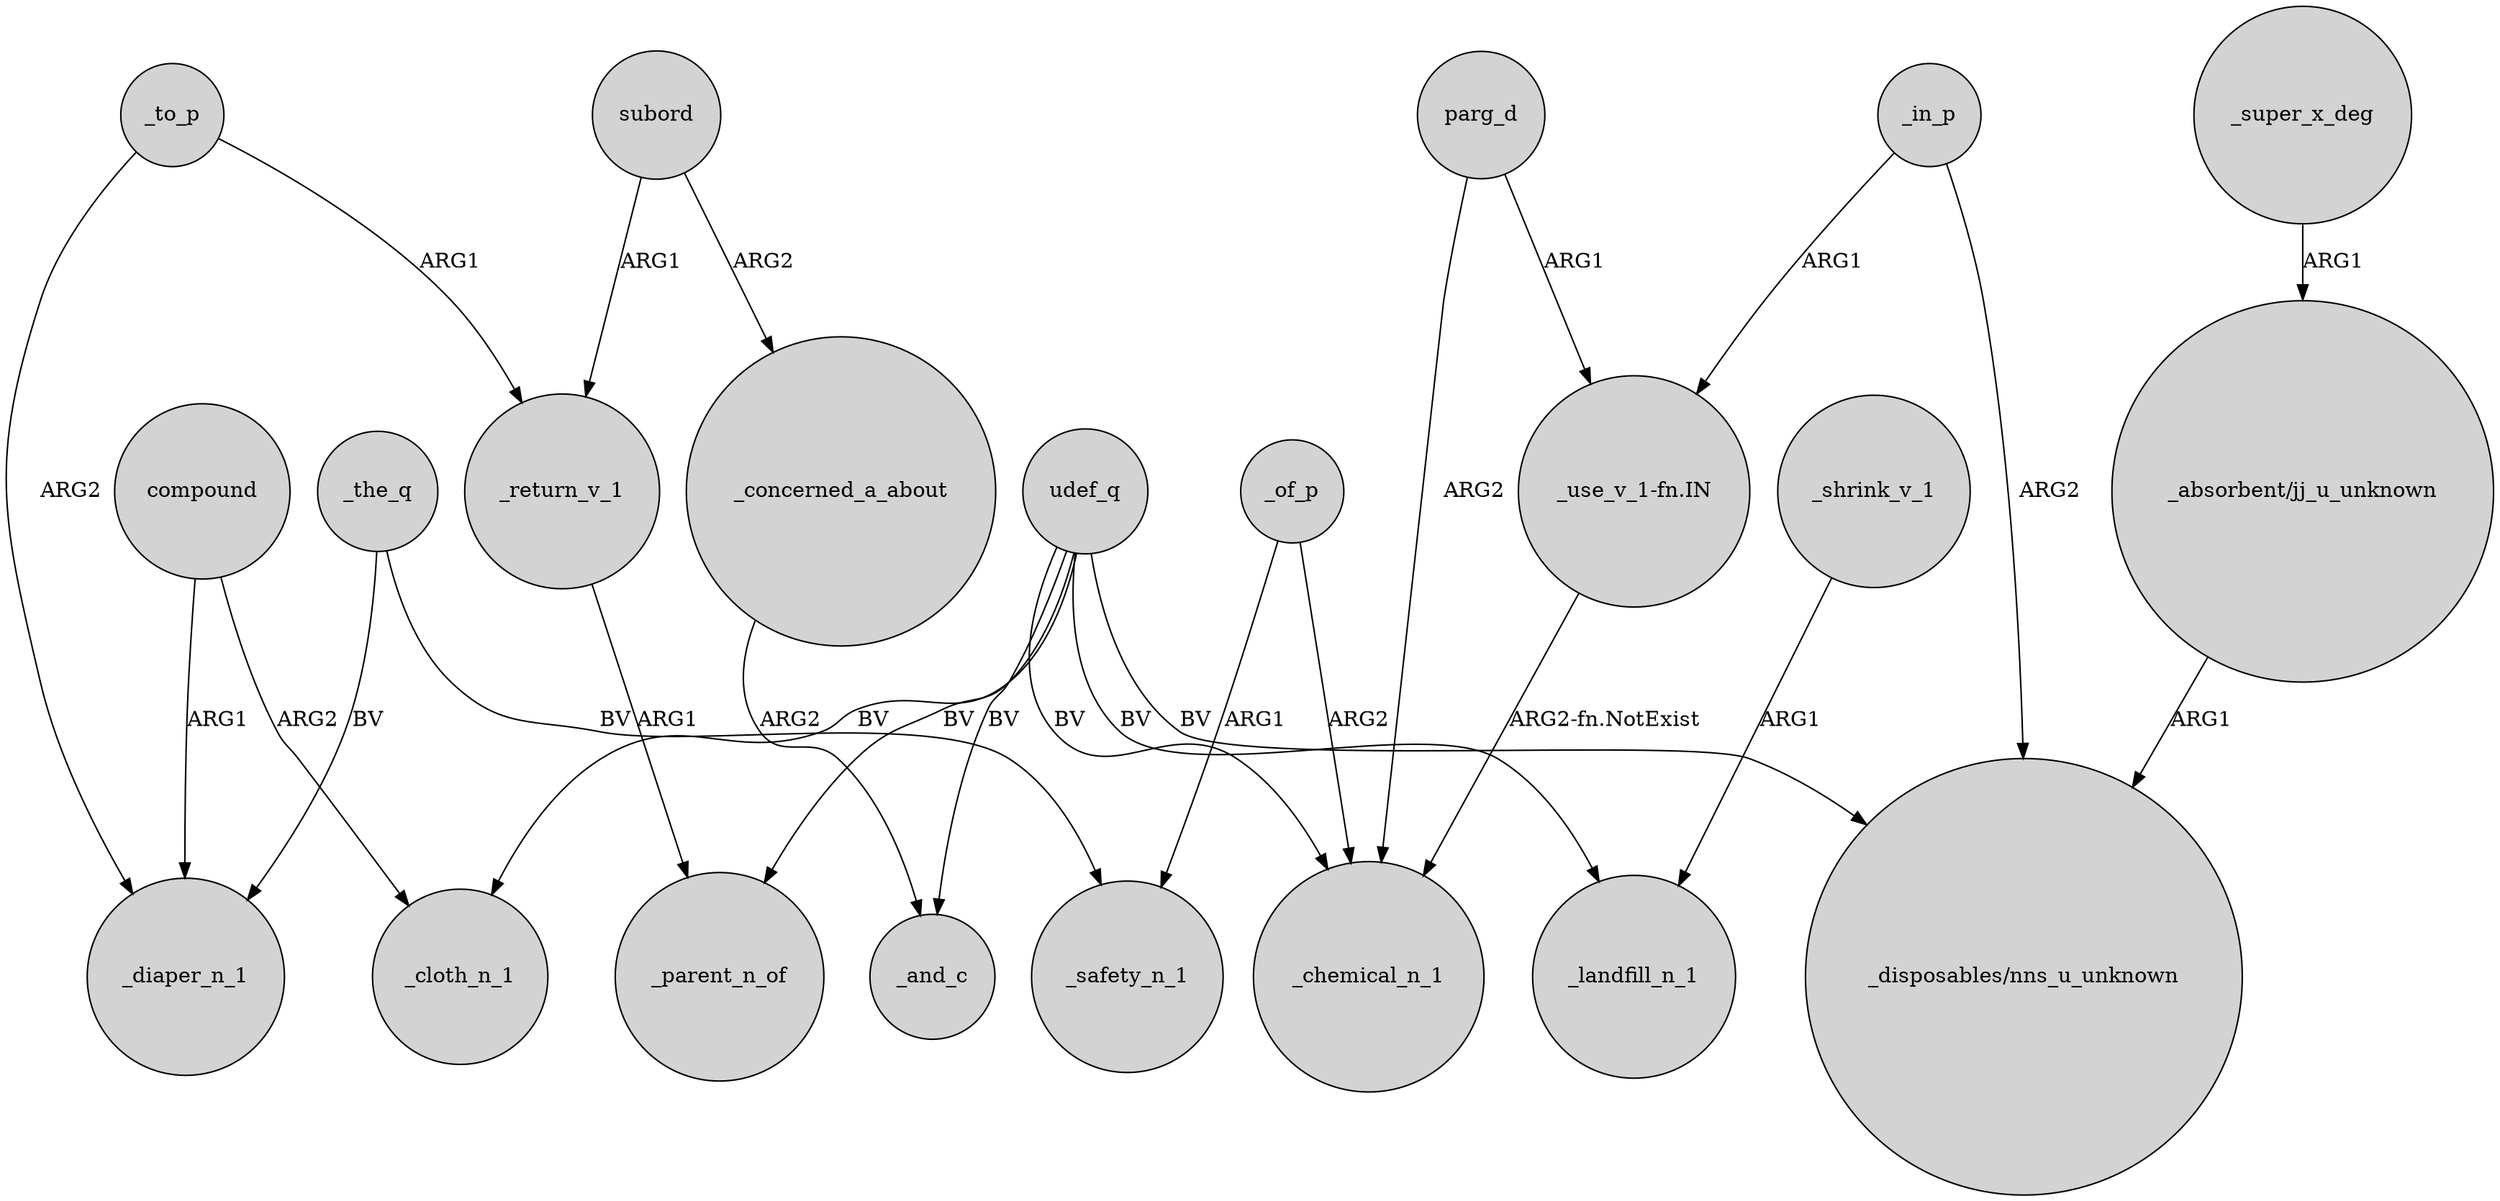 digraph {
	node [shape=circle style=filled]
	_concerned_a_about -> _and_c [label=ARG2]
	compound -> _cloth_n_1 [label=ARG2]
	udef_q -> _parent_n_of [label=BV]
	_to_p -> _return_v_1 [label=ARG1]
	_the_q -> _diaper_n_1 [label=BV]
	_super_x_deg -> "_absorbent/jj_u_unknown" [label=ARG1]
	udef_q -> _cloth_n_1 [label=BV]
	"_use_v_1-fn.IN" -> _chemical_n_1 [label="ARG2-fn.NotExist"]
	_to_p -> _diaper_n_1 [label=ARG2]
	_shrink_v_1 -> _landfill_n_1 [label=ARG1]
	_return_v_1 -> _parent_n_of [label=ARG1]
	subord -> _concerned_a_about [label=ARG2]
	_of_p -> _safety_n_1 [label=ARG1]
	udef_q -> "_disposables/nns_u_unknown" [label=BV]
	parg_d -> "_use_v_1-fn.IN" [label=ARG1]
	compound -> _diaper_n_1 [label=ARG1]
	_of_p -> _chemical_n_1 [label=ARG2]
	subord -> _return_v_1 [label=ARG1]
	_in_p -> "_use_v_1-fn.IN" [label=ARG1]
	parg_d -> _chemical_n_1 [label=ARG2]
	udef_q -> _and_c [label=BV]
	_the_q -> _safety_n_1 [label=BV]
	_in_p -> "_disposables/nns_u_unknown" [label=ARG2]
	udef_q -> _chemical_n_1 [label=BV]
	"_absorbent/jj_u_unknown" -> "_disposables/nns_u_unknown" [label=ARG1]
	udef_q -> _landfill_n_1 [label=BV]
}
